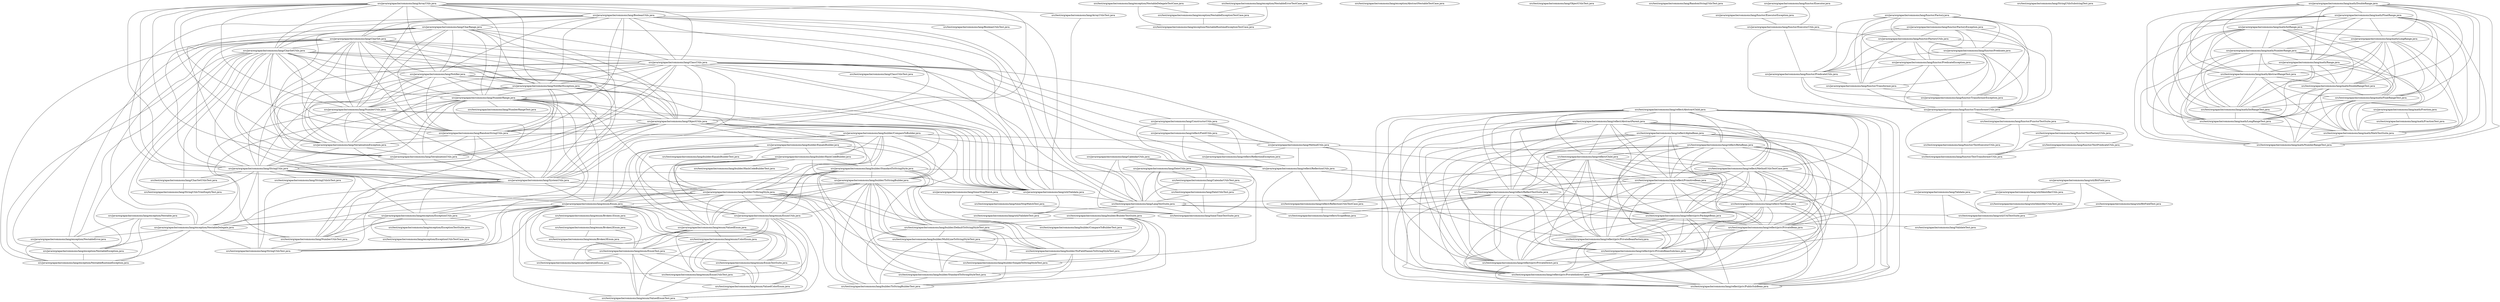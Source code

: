 strict graph G {
  1 [ label="src/java/org/apache/commons/lang/StringUtils.java" owner="6746cd78-8924-4f44-b1ee-df1c64d8b12a" dev3="84722aea-0809-428d-8a7e-480168e731bc;2" dev4="6746cd78-8924-4f44-b1ee-df1c64d8b12a;19" creator="6746cd78-8924-4f44-b1ee-df1c64d8b12a" dev1="faa74e28-dd02-4a14-b0ed-05178845ed77;9" package="org.apache.commons.lang" dev2="463043a5-8373-4578-9228-c02a79925328;1" ];
  2 [ label="src/test/org/apache/commons/lang/StringUtilsTrimEmptyTest.java" owner="6746cd78-8924-4f44-b1ee-df1c64d8b12a" creator="6746cd78-8924-4f44-b1ee-df1c64d8b12a" dev1="6746cd78-8924-4f44-b1ee-df1c64d8b12a;4" package="org.apache.commons.lang" ];
  3 [ label="src/java/org/apache/commons/lang/CharSetUtils.java" owner="faa74e28-dd02-4a14-b0ed-05178845ed77" creator="6746cd78-8924-4f44-b1ee-df1c64d8b12a" dev1="faa74e28-dd02-4a14-b0ed-05178845ed77;4" package="org.apache.commons.lang" dev2="6746cd78-8924-4f44-b1ee-df1c64d8b12a;3" ];
  4 [ label="src/test/org/apache/commons/lang/CharSetUtilsTest.java" owner="6746cd78-8924-4f44-b1ee-df1c64d8b12a" creator="6746cd78-8924-4f44-b1ee-df1c64d8b12a" dev1="6746cd78-8924-4f44-b1ee-df1c64d8b12a;3" package="org.apache.commons.lang" ];
  5 [ label="src/test/org/apache/commons/lang/StringUtilsTest.java" owner="6746cd78-8924-4f44-b1ee-df1c64d8b12a" dev3="6746cd78-8924-4f44-b1ee-df1c64d8b12a;10" creator="6746cd78-8924-4f44-b1ee-df1c64d8b12a" dev1="463043a5-8373-4578-9228-c02a79925328;1" package="org.apache.commons.lang" dev2="84722aea-0809-428d-8a7e-480168e731bc;1" ];
  6 [ label="src/java/org/apache/commons/lang/RandomStringUtils.java" owner="faa74e28-dd02-4a14-b0ed-05178845ed77" creator="6746cd78-8924-4f44-b1ee-df1c64d8b12a" dev1="faa74e28-dd02-4a14-b0ed-05178845ed77;3" package="org.apache.commons.lang" dev2="6746cd78-8924-4f44-b1ee-df1c64d8b12a;3" ];
  7 [ label="src/test/org/apache/commons/lang/exception/ExceptionTestSuite.java" owner="d2fc8e60-df2a-4daf-9d5b-99c1c48026c5" creator="d2fc8e60-df2a-4daf-9d5b-99c1c48026c5" dev1="d2fc8e60-df2a-4daf-9d5b-99c1c48026c5;2" package="org.apache.commons.lang.exception" dev2="84722aea-0809-428d-8a7e-480168e731bc;1" ];
  8 [ label="src/java/org/apache/commons/lang/exception/Nestable.java" owner="d2fc8e60-df2a-4daf-9d5b-99c1c48026c5" creator="d2fc8e60-df2a-4daf-9d5b-99c1c48026c5" dev1="faa74e28-dd02-4a14-b0ed-05178845ed77;1" package="org.apache.commons.lang.exception" dev2="d2fc8e60-df2a-4daf-9d5b-99c1c48026c5;3" ];
  9 [ label="src/java/org/apache/commons/lang/exception/NestableDelegate.java" owner="84722aea-0809-428d-8a7e-480168e731bc" dev3="463043a5-8373-4578-9228-c02a79925328;1" dev4="6bfdc06c-abe7-42ef-b28e-a476524a369d;1" creator="d2fc8e60-df2a-4daf-9d5b-99c1c48026c5" dev1="faa74e28-dd02-4a14-b0ed-05178845ed77;1" package="org.apache.commons.lang.exception" dev2="d2fc8e60-df2a-4daf-9d5b-99c1c48026c5;1" dev5="84722aea-0809-428d-8a7e-480168e731bc;6" dev6="6746cd78-8924-4f44-b1ee-df1c64d8b12a;2" ];
  10 [ label="src/java/org/apache/commons/lang/exception/NestableException.java" owner="d2fc8e60-df2a-4daf-9d5b-99c1c48026c5" dev3="84722aea-0809-428d-8a7e-480168e731bc;1" dev4="6746cd78-8924-4f44-b1ee-df1c64d8b12a;1" creator="d2fc8e60-df2a-4daf-9d5b-99c1c48026c5" dev1="faa74e28-dd02-4a14-b0ed-05178845ed77;1" package="org.apache.commons.lang.exception" dev2="d2fc8e60-df2a-4daf-9d5b-99c1c48026c5;2" ];
  11 [ label="src/java/org/apache/commons/lang/exception/NestableRuntimeException.java" owner="d2fc8e60-df2a-4daf-9d5b-99c1c48026c5" dev3="84722aea-0809-428d-8a7e-480168e731bc;1" dev4="6746cd78-8924-4f44-b1ee-df1c64d8b12a;1" creator="d2fc8e60-df2a-4daf-9d5b-99c1c48026c5" dev1="faa74e28-dd02-4a14-b0ed-05178845ed77;1" package="org.apache.commons.lang.exception" dev2="d2fc8e60-df2a-4daf-9d5b-99c1c48026c5;2" ];
  12 [ label="src/test/org/apache/commons/lang/exception/NestableDelegateTestCase.java" owner="d2fc8e60-df2a-4daf-9d5b-99c1c48026c5" creator="d2fc8e60-df2a-4daf-9d5b-99c1c48026c5" dev1="d2fc8e60-df2a-4daf-9d5b-99c1c48026c5;2" package="org.apache.commons.lang.exception" ];
  13 [ label="src/test/org/apache/commons/lang/exception/NestableExceptionTestCase.java" owner="d2fc8e60-df2a-4daf-9d5b-99c1c48026c5" creator="d2fc8e60-df2a-4daf-9d5b-99c1c48026c5" dev1="d2fc8e60-df2a-4daf-9d5b-99c1c48026c5;4" package="org.apache.commons.lang.exception" dev2="6bfdc06c-abe7-42ef-b28e-a476524a369d;2" ];
  14 [ label="src/test/org/apache/commons/lang/exception/NestableRuntimeExceptionTestCase.java" owner="d2fc8e60-df2a-4daf-9d5b-99c1c48026c5" creator="d2fc8e60-df2a-4daf-9d5b-99c1c48026c5" dev1="d2fc8e60-df2a-4daf-9d5b-99c1c48026c5;5" package="org.apache.commons.lang.exception" ];
  15 [ label="src/test/org/apache/commons/lang/LangTestSuite.java" owner="faa74e28-dd02-4a14-b0ed-05178845ed77" creator="faa74e28-dd02-4a14-b0ed-05178845ed77" dev1="faa74e28-dd02-4a14-b0ed-05178845ed77;9" package="org.apache.commons.lang" dev2="6746cd78-8924-4f44-b1ee-df1c64d8b12a;2" ];
  16 [ label="src/java/org/apache/commons/lang/enum/Enum.java" owner="faa74e28-dd02-4a14-b0ed-05178845ed77" dev3="6746cd78-8924-4f44-b1ee-df1c64d8b12a;1" creator="faa74e28-dd02-4a14-b0ed-05178845ed77" dev1="faa74e28-dd02-4a14-b0ed-05178845ed77;6" package="org.apache.commons.lang.<error>" dev2="463043a5-8373-4578-9228-c02a79925328;1" ];
  17 [ label="src/java/org/apache/commons/lang/enum/EnumUtils.java" owner="faa74e28-dd02-4a14-b0ed-05178845ed77" creator="faa74e28-dd02-4a14-b0ed-05178845ed77" dev1="faa74e28-dd02-4a14-b0ed-05178845ed77;3" package="org.apache.commons.lang.<error>" dev2="6746cd78-8924-4f44-b1ee-df1c64d8b12a;1" ];
  18 [ label="src/java/org/apache/commons/lang/enum/ValuedEnum.java" owner="faa74e28-dd02-4a14-b0ed-05178845ed77" creator="faa74e28-dd02-4a14-b0ed-05178845ed77" dev1="faa74e28-dd02-4a14-b0ed-05178845ed77;4" package="org.apache.commons.lang.<error>" ];
  19 [ label="src/test/org/apache/commons/lang/enum/ColorEnum.java" owner="faa74e28-dd02-4a14-b0ed-05178845ed77" creator="faa74e28-dd02-4a14-b0ed-05178845ed77" dev1="faa74e28-dd02-4a14-b0ed-05178845ed77;1" package="org.apache.commons.lang.<error>" ];
  20 [ label="src/test/org/apache/commons/lang/enum/EnumTest.java" owner="faa74e28-dd02-4a14-b0ed-05178845ed77" dev3="6746cd78-8924-4f44-b1ee-df1c64d8b12a;1" creator="faa74e28-dd02-4a14-b0ed-05178845ed77" dev1="faa74e28-dd02-4a14-b0ed-05178845ed77;3" package="org.apache.commons.lang.<error>" dev2="6bfdc06c-abe7-42ef-b28e-a476524a369d;1" ];
  21 [ label="src/test/org/apache/commons/lang/enum/EnumTestSuite.java" owner="faa74e28-dd02-4a14-b0ed-05178845ed77" creator="faa74e28-dd02-4a14-b0ed-05178845ed77" dev1="faa74e28-dd02-4a14-b0ed-05178845ed77;1" package="org.apache.commons.lang.<error>" ];
  22 [ label="src/test/org/apache/commons/lang/enum/EnumUtilsTest.java" owner="faa74e28-dd02-4a14-b0ed-05178845ed77" creator="faa74e28-dd02-4a14-b0ed-05178845ed77" dev1="faa74e28-dd02-4a14-b0ed-05178845ed77;1" package="org.apache.commons.lang.<error>" ];
  23 [ label="src/test/org/apache/commons/lang/enum/ValuedColorEnum.java" owner="faa74e28-dd02-4a14-b0ed-05178845ed77" creator="faa74e28-dd02-4a14-b0ed-05178845ed77" dev1="faa74e28-dd02-4a14-b0ed-05178845ed77;1" package="org.apache.commons.lang.<error>" ];
  24 [ label="src/test/org/apache/commons/lang/enum/ValuedEnumTest.java" owner="faa74e28-dd02-4a14-b0ed-05178845ed77" creator="faa74e28-dd02-4a14-b0ed-05178845ed77" dev1="faa74e28-dd02-4a14-b0ed-05178845ed77;1" package="org.apache.commons.lang.<error>" dev2="6bfdc06c-abe7-42ef-b28e-a476524a369d;1" ];
  25 [ label="src/java/org/apache/commons/lang/exception/ExceptionUtils.java" owner="84722aea-0809-428d-8a7e-480168e731bc" dev3="463043a5-8373-4578-9228-c02a79925328;1" dev4="6bfdc06c-abe7-42ef-b28e-a476524a369d;1" creator="84722aea-0809-428d-8a7e-480168e731bc" dev1="b2c6d3a1-18de-438a-80c5-2284cb7fa54d;1" package="org.apache.commons.lang.exception" dev2="faa74e28-dd02-4a14-b0ed-05178845ed77;1" dev5="84722aea-0809-428d-8a7e-480168e731bc;15" dev6="6746cd78-8924-4f44-b1ee-df1c64d8b12a;2" ];
  26 [ label="src/test/org/apache/commons/lang/exception/ExceptionUtilsTestCase.java" owner="84722aea-0809-428d-8a7e-480168e731bc" dev3="84722aea-0809-428d-8a7e-480168e731bc;3" creator="84722aea-0809-428d-8a7e-480168e731bc" dev1="b2c6d3a1-18de-438a-80c5-2284cb7fa54d;1" package="org.apache.commons.lang.exception" dev2="d2fc8e60-df2a-4daf-9d5b-99c1c48026c5;1" ];
  27 [ label="src/java/org/apache/commons/lang/SystemUtils.java" owner="faa74e28-dd02-4a14-b0ed-05178845ed77" dev3="6746cd78-8924-4f44-b1ee-df1c64d8b12a;3" creator="faa74e28-dd02-4a14-b0ed-05178845ed77" dev1="faa74e28-dd02-4a14-b0ed-05178845ed77;5" package="org.apache.commons.lang" dev2="463043a5-8373-4578-9228-c02a79925328;1" ];
  28 [ label="src/java/org/apache/commons/lang/exception/NestableError.java" owner="84722aea-0809-428d-8a7e-480168e731bc" dev3="6746cd78-8924-4f44-b1ee-df1c64d8b12a;1" creator="84722aea-0809-428d-8a7e-480168e731bc" dev1="faa74e28-dd02-4a14-b0ed-05178845ed77;1" package="org.apache.commons.lang.exception" dev2="84722aea-0809-428d-8a7e-480168e731bc;2" ];
  29 [ label="src/java/org/apache/commons/lang/SerializationException.java" owner="faa74e28-dd02-4a14-b0ed-05178845ed77" creator="faa74e28-dd02-4a14-b0ed-05178845ed77" dev1="faa74e28-dd02-4a14-b0ed-05178845ed77;3" package="org.apache.commons.lang" ];
  30 [ label="src/java/org/apache/commons/lang/SerializationUtils.java" owner="faa74e28-dd02-4a14-b0ed-05178845ed77" creator="faa74e28-dd02-4a14-b0ed-05178845ed77" dev1="faa74e28-dd02-4a14-b0ed-05178845ed77;3" package="org.apache.commons.lang" ];
  31 [ label="src/test/org/apache/commons/lang/exception/AbstractNestableTestCase.java" owner="d2fc8e60-df2a-4daf-9d5b-99c1c48026c5" creator="d2fc8e60-df2a-4daf-9d5b-99c1c48026c5" dev1="d2fc8e60-df2a-4daf-9d5b-99c1c48026c5;2" package="org.apache.commons.lang.exception" ];
  32 [ label="src/test/org/apache/commons/lang/exception/NestableErrorTestCase.java" owner="d2fc8e60-df2a-4daf-9d5b-99c1c48026c5" creator="d2fc8e60-df2a-4daf-9d5b-99c1c48026c5" dev1="d2fc8e60-df2a-4daf-9d5b-99c1c48026c5;3" package="org.apache.commons.lang.exception" ];
  33 [ label="src/java/org/apache/commons/lang/builder/HashCodeBuilder.java" owner="faa74e28-dd02-4a14-b0ed-05178845ed77" creator="faa74e28-dd02-4a14-b0ed-05178845ed77" dev1="faa74e28-dd02-4a14-b0ed-05178845ed77;6" package="org.apache.commons.lang.builder" dev2="d2fc8e60-df2a-4daf-9d5b-99c1c48026c5;1" ];
  34 [ label="src/java/org/apache/commons/lang/builder/EqualsBuilder.java" owner="faa74e28-dd02-4a14-b0ed-05178845ed77" dev3="6746cd78-8924-4f44-b1ee-df1c64d8b12a;1" creator="faa74e28-dd02-4a14-b0ed-05178845ed77" dev1="faa74e28-dd02-4a14-b0ed-05178845ed77;6" package="org.apache.commons.lang.builder" dev2="d2fc8e60-df2a-4daf-9d5b-99c1c48026c5;1" ];
  35 [ label="src/test/org/apache/commons/lang/builder/EqualsBuilderTest.java" owner="faa74e28-dd02-4a14-b0ed-05178845ed77" creator="faa74e28-dd02-4a14-b0ed-05178845ed77" dev1="faa74e28-dd02-4a14-b0ed-05178845ed77;2" package="org.apache.commons.lang.builder" ];
  36 [ label="src/test/org/apache/commons/lang/builder/HashCodeBuilderTest.java" owner="faa74e28-dd02-4a14-b0ed-05178845ed77" creator="faa74e28-dd02-4a14-b0ed-05178845ed77" dev1="faa74e28-dd02-4a14-b0ed-05178845ed77;2" package="org.apache.commons.lang.builder" ];
  37 [ label="src/test/org/apache/commons/lang/builder/BuilderTestSuite.java" owner="faa74e28-dd02-4a14-b0ed-05178845ed77" creator="faa74e28-dd02-4a14-b0ed-05178845ed77" dev1="faa74e28-dd02-4a14-b0ed-05178845ed77;3" package="org.apache.commons.lang.builder" ];
  38 [ label="src/java/org/apache/commons/lang/builder/CompareToBuilder.java" owner="faa74e28-dd02-4a14-b0ed-05178845ed77" creator="faa74e28-dd02-4a14-b0ed-05178845ed77" dev1="faa74e28-dd02-4a14-b0ed-05178845ed77;9" package="org.apache.commons.lang.builder" ];
  39 [ label="src/java/org/apache/commons/lang/NumberUtils.java" owner="faa74e28-dd02-4a14-b0ed-05178845ed77" creator="faa74e28-dd02-4a14-b0ed-05178845ed77" dev1="faa74e28-dd02-4a14-b0ed-05178845ed77;5" package="org.apache.commons.lang" ];
  40 [ label="src/test/org/apache/commons/lang/builder/CompareToBuilderTest.java" owner="faa74e28-dd02-4a14-b0ed-05178845ed77" creator="faa74e28-dd02-4a14-b0ed-05178845ed77" dev1="faa74e28-dd02-4a14-b0ed-05178845ed77;3" package="org.apache.commons.lang.builder" ];
  41 [ label="src/test/org/apache/commons/lang/NumberUtilsTest.java" owner="faa74e28-dd02-4a14-b0ed-05178845ed77" dev3="6746cd78-8924-4f44-b1ee-df1c64d8b12a;2" creator="faa74e28-dd02-4a14-b0ed-05178845ed77" dev1="faa74e28-dd02-4a14-b0ed-05178845ed77;2" package="org.apache.commons.lang" dev2="463043a5-8373-4578-9228-c02a79925328;1" ];
  42 [ label="src/java/org/apache/commons/lang/builder/StandardToStringStyle.java" owner="faa74e28-dd02-4a14-b0ed-05178845ed77" creator="faa74e28-dd02-4a14-b0ed-05178845ed77" dev1="faa74e28-dd02-4a14-b0ed-05178845ed77;7" package="org.apache.commons.lang.builder" ];
  43 [ label="src/java/org/apache/commons/lang/builder/ToStringBuilder.java" owner="faa74e28-dd02-4a14-b0ed-05178845ed77" dev3="6746cd78-8924-4f44-b1ee-df1c64d8b12a;1" creator="faa74e28-dd02-4a14-b0ed-05178845ed77" dev1="faa74e28-dd02-4a14-b0ed-05178845ed77;10" package="org.apache.commons.lang.builder" dev2="d2fc8e60-df2a-4daf-9d5b-99c1c48026c5;1" ];
  44 [ label="src/java/org/apache/commons/lang/builder/ToStringStyle.java" owner="faa74e28-dd02-4a14-b0ed-05178845ed77" dev3="6746cd78-8924-4f44-b1ee-df1c64d8b12a;2" creator="faa74e28-dd02-4a14-b0ed-05178845ed77" dev1="faa74e28-dd02-4a14-b0ed-05178845ed77;8" package="org.apache.commons.lang.builder" dev2="463043a5-8373-4578-9228-c02a79925328;1" ];
  45 [ label="src/test/org/apache/commons/lang/builder/DefaultToStringStyleTest.java" owner="faa74e28-dd02-4a14-b0ed-05178845ed77" creator="faa74e28-dd02-4a14-b0ed-05178845ed77" dev1="faa74e28-dd02-4a14-b0ed-05178845ed77;2" package="org.apache.commons.lang.builder" ];
  46 [ label="src/test/org/apache/commons/lang/builder/MultiLineToStringStyleTest.java" owner="faa74e28-dd02-4a14-b0ed-05178845ed77" creator="faa74e28-dd02-4a14-b0ed-05178845ed77" dev1="faa74e28-dd02-4a14-b0ed-05178845ed77;2" package="org.apache.commons.lang.builder" ];
  47 [ label="src/test/org/apache/commons/lang/builder/NoFieldNamesToStringStyleTest.java" owner="faa74e28-dd02-4a14-b0ed-05178845ed77" creator="faa74e28-dd02-4a14-b0ed-05178845ed77" dev1="faa74e28-dd02-4a14-b0ed-05178845ed77;2" package="org.apache.commons.lang.builder" ];
  48 [ label="src/test/org/apache/commons/lang/builder/SimpleToStringStyleTest.java" owner="faa74e28-dd02-4a14-b0ed-05178845ed77" creator="faa74e28-dd02-4a14-b0ed-05178845ed77" dev1="faa74e28-dd02-4a14-b0ed-05178845ed77;2" package="org.apache.commons.lang.builder" ];
  49 [ label="src/test/org/apache/commons/lang/builder/StandardToStringStyleTest.java" owner="faa74e28-dd02-4a14-b0ed-05178845ed77" creator="faa74e28-dd02-4a14-b0ed-05178845ed77" dev1="faa74e28-dd02-4a14-b0ed-05178845ed77;2" package="org.apache.commons.lang.builder" ];
  50 [ label="src/test/org/apache/commons/lang/builder/ToStringBuilderTest.java" owner="faa74e28-dd02-4a14-b0ed-05178845ed77" creator="faa74e28-dd02-4a14-b0ed-05178845ed77" dev1="faa74e28-dd02-4a14-b0ed-05178845ed77;3" package="org.apache.commons.lang.builder" ];
  51 [ label="src/java/org/apache/commons/lang/ObjectUtils.java" owner="faa74e28-dd02-4a14-b0ed-05178845ed77" creator="faa74e28-dd02-4a14-b0ed-05178845ed77" dev1="faa74e28-dd02-4a14-b0ed-05178845ed77;5" package="org.apache.commons.lang" ];
  52 [ label="src/test/org/apache/commons/lang/ObjectUtilsTest.java" owner="faa74e28-dd02-4a14-b0ed-05178845ed77" creator="faa74e28-dd02-4a14-b0ed-05178845ed77" dev1="faa74e28-dd02-4a14-b0ed-05178845ed77;2" package="org.apache.commons.lang" ];
  53 [ label="src/java/org/apache/commons/lang/CharSet.java" owner="faa74e28-dd02-4a14-b0ed-05178845ed77" dev3="6746cd78-8924-4f44-b1ee-df1c64d8b12a;2" creator="faa74e28-dd02-4a14-b0ed-05178845ed77" dev1="faa74e28-dd02-4a14-b0ed-05178845ed77;3" package="org.apache.commons.lang" dev2="6bfdc06c-abe7-42ef-b28e-a476524a369d;1" ];
  54 [ label="src/test/org/apache/commons/lang/RandomStringUtilsTest.java" owner="6bfdc06c-abe7-42ef-b28e-a476524a369d" creator="6bfdc06c-abe7-42ef-b28e-a476524a369d" dev1="6bfdc06c-abe7-42ef-b28e-a476524a369d;1" package="org.apache.commons.lang" ];
  55 [ label="src/test/org/apache/commons/lang/NumberRangeTest.java" owner="6bfdc06c-abe7-42ef-b28e-a476524a369d" creator="6bfdc06c-abe7-42ef-b28e-a476524a369d" dev1="6bfdc06c-abe7-42ef-b28e-a476524a369d;1" package="org.apache.commons.lang" dev2="6746cd78-8924-4f44-b1ee-df1c64d8b12a;1" ];
  56 [ label="src/java/org/apache/commons/lang/ArrayUtils.java" owner="faa74e28-dd02-4a14-b0ed-05178845ed77" creator="faa74e28-dd02-4a14-b0ed-05178845ed77" dev1="faa74e28-dd02-4a14-b0ed-05178845ed77;7" package="org.apache.commons.lang" ];
  57 [ label="src/test/org/apache/commons/lang/ArrayUtilsTest.java" owner="faa74e28-dd02-4a14-b0ed-05178845ed77" creator="faa74e28-dd02-4a14-b0ed-05178845ed77" dev1="faa74e28-dd02-4a14-b0ed-05178845ed77;4" package="org.apache.commons.lang" ];
  58 [ label="src/java/org/apache/commons/lang/ClassUtils.java" owner="faa74e28-dd02-4a14-b0ed-05178845ed77" creator="faa74e28-dd02-4a14-b0ed-05178845ed77" dev1="faa74e28-dd02-4a14-b0ed-05178845ed77;6" package="org.apache.commons.lang" ];
  59 [ label="src/java/org/apache/commons/lang/ConstructorUtils.java" owner="faa74e28-dd02-4a14-b0ed-05178845ed77" creator="faa74e28-dd02-4a14-b0ed-05178845ed77" dev1="faa74e28-dd02-4a14-b0ed-05178845ed77;1" package="org.apache.commons.lang" ];
  60 [ label="src/java/org/apache/commons/lang/reflect/FieldUtils.java" owner="faa74e28-dd02-4a14-b0ed-05178845ed77" creator="faa74e28-dd02-4a14-b0ed-05178845ed77" dev1="faa74e28-dd02-4a14-b0ed-05178845ed77;1" package="org.apache.commons.lang.reflect" ];
  61 [ label="src/java/org/apache/commons/lang/MethodUtils.java" owner="af95f135-1e55-441b-8e5f-840f427be402" creator="faa74e28-dd02-4a14-b0ed-05178845ed77" dev1="faa74e28-dd02-4a14-b0ed-05178845ed77;2" package="org.apache.commons.lang" dev2="af95f135-1e55-441b-8e5f-840f427be402;8" ];
  62 [ label="src/java/org/apache/commons/lang/reflect/ReflectionException.java" owner="faa74e28-dd02-4a14-b0ed-05178845ed77" creator="faa74e28-dd02-4a14-b0ed-05178845ed77" dev1="faa74e28-dd02-4a14-b0ed-05178845ed77;1" package="org.apache.commons.lang.reflect" ];
  63 [ label="src/java/org/apache/commons/lang/reflect/ReflectionUtils.java" owner="faa74e28-dd02-4a14-b0ed-05178845ed77" creator="faa74e28-dd02-4a14-b0ed-05178845ed77" dev1="faa74e28-dd02-4a14-b0ed-05178845ed77;3" package="org.apache.commons.lang.reflect" dev2="af95f135-1e55-441b-8e5f-840f427be402;3" ];
  64 [ label="src/test/org/apache/commons/lang/StringUtilsIsTest.java" owner="faa74e28-dd02-4a14-b0ed-05178845ed77" creator="6746cd78-8924-4f44-b1ee-df1c64d8b12a" dev1="faa74e28-dd02-4a14-b0ed-05178845ed77;2" package="org.apache.commons.lang" dev2="6746cd78-8924-4f44-b1ee-df1c64d8b12a;1" ];
  65 [ label="src/test/org/apache/commons/lang/enum/Broken1Enum.java" owner="faa74e28-dd02-4a14-b0ed-05178845ed77" creator="faa74e28-dd02-4a14-b0ed-05178845ed77" dev1="faa74e28-dd02-4a14-b0ed-05178845ed77;1" package="org.apache.commons.lang.<error>" ];
  66 [ label="src/test/org/apache/commons/lang/enum/Broken2Enum.java" owner="faa74e28-dd02-4a14-b0ed-05178845ed77" creator="faa74e28-dd02-4a14-b0ed-05178845ed77" dev1="faa74e28-dd02-4a14-b0ed-05178845ed77;1" package="org.apache.commons.lang.<error>" ];
  67 [ label="src/test/org/apache/commons/lang/enum/Broken3Enum.java" owner="faa74e28-dd02-4a14-b0ed-05178845ed77" creator="faa74e28-dd02-4a14-b0ed-05178845ed77" dev1="faa74e28-dd02-4a14-b0ed-05178845ed77;1" package="org.apache.commons.lang.<error>" ];
  68 [ label="src/java/org/apache/commons/lang/functor/Factory.java" owner="6746cd78-8924-4f44-b1ee-df1c64d8b12a" creator="6746cd78-8924-4f44-b1ee-df1c64d8b12a" dev1="6746cd78-8924-4f44-b1ee-df1c64d8b12a;1" package="org.apache.commons.lang.functor" ];
  69 [ label="src/java/org/apache/commons/lang/functor/FactoryException.java" owner="6746cd78-8924-4f44-b1ee-df1c64d8b12a" creator="6746cd78-8924-4f44-b1ee-df1c64d8b12a" dev1="6746cd78-8924-4f44-b1ee-df1c64d8b12a;1" package="org.apache.commons.lang.functor" ];
  70 [ label="src/java/org/apache/commons/lang/functor/FactoryUtils.java" owner="faa74e28-dd02-4a14-b0ed-05178845ed77" creator="6746cd78-8924-4f44-b1ee-df1c64d8b12a" dev1="faa74e28-dd02-4a14-b0ed-05178845ed77;1" package="org.apache.commons.lang.functor" dev2="6746cd78-8924-4f44-b1ee-df1c64d8b12a;1" ];
  71 [ label="src/java/org/apache/commons/lang/functor/Predicate.java" owner="6746cd78-8924-4f44-b1ee-df1c64d8b12a" creator="6746cd78-8924-4f44-b1ee-df1c64d8b12a" dev1="6746cd78-8924-4f44-b1ee-df1c64d8b12a;1" package="org.apache.commons.lang.functor" ];
  72 [ label="src/java/org/apache/commons/lang/functor/PredicateException.java" owner="6746cd78-8924-4f44-b1ee-df1c64d8b12a" creator="6746cd78-8924-4f44-b1ee-df1c64d8b12a" dev1="6746cd78-8924-4f44-b1ee-df1c64d8b12a;1" package="org.apache.commons.lang.functor" ];
  73 [ label="src/java/org/apache/commons/lang/functor/PredicateUtils.java" owner="faa74e28-dd02-4a14-b0ed-05178845ed77" creator="6746cd78-8924-4f44-b1ee-df1c64d8b12a" dev1="faa74e28-dd02-4a14-b0ed-05178845ed77;1" package="org.apache.commons.lang.functor" dev2="6746cd78-8924-4f44-b1ee-df1c64d8b12a;1" ];
  74 [ label="src/java/org/apache/commons/lang/functor/Transformer.java" owner="6746cd78-8924-4f44-b1ee-df1c64d8b12a" creator="6746cd78-8924-4f44-b1ee-df1c64d8b12a" dev1="6746cd78-8924-4f44-b1ee-df1c64d8b12a;1" package="org.apache.commons.lang.functor" ];
  75 [ label="src/java/org/apache/commons/lang/functor/TransformerException.java" owner="6746cd78-8924-4f44-b1ee-df1c64d8b12a" creator="6746cd78-8924-4f44-b1ee-df1c64d8b12a" dev1="6746cd78-8924-4f44-b1ee-df1c64d8b12a;1" package="org.apache.commons.lang.functor" ];
  76 [ label="src/java/org/apache/commons/lang/functor/TransformerUtils.java" owner="6746cd78-8924-4f44-b1ee-df1c64d8b12a" creator="6746cd78-8924-4f44-b1ee-df1c64d8b12a" dev1="faa74e28-dd02-4a14-b0ed-05178845ed77;1" package="org.apache.commons.lang.functor" dev2="6746cd78-8924-4f44-b1ee-df1c64d8b12a;2" ];
  77 [ label="src/test/org/apache/commons/lang/functor/FunctorTestSuite.java" owner="6746cd78-8924-4f44-b1ee-df1c64d8b12a" creator="6746cd78-8924-4f44-b1ee-df1c64d8b12a" dev1="6746cd78-8924-4f44-b1ee-df1c64d8b12a;2" package="org.apache.commons.lang.functor" ];
  78 [ label="src/test/org/apache/commons/lang/functor/TestFactoryUtils.java" owner="faa74e28-dd02-4a14-b0ed-05178845ed77" creator="6746cd78-8924-4f44-b1ee-df1c64d8b12a" dev1="faa74e28-dd02-4a14-b0ed-05178845ed77;1" package="org.apache.commons.lang.functor" dev2="6746cd78-8924-4f44-b1ee-df1c64d8b12a;1" ];
  79 [ label="src/test/org/apache/commons/lang/functor/TestPredicateUtils.java" owner="6746cd78-8924-4f44-b1ee-df1c64d8b12a" creator="6746cd78-8924-4f44-b1ee-df1c64d8b12a" dev1="6746cd78-8924-4f44-b1ee-df1c64d8b12a;1" package="org.apache.commons.lang.functor" ];
  80 [ label="src/test/org/apache/commons/lang/functor/TestTransformerUtils.java" owner="6746cd78-8924-4f44-b1ee-df1c64d8b12a" creator="6746cd78-8924-4f44-b1ee-df1c64d8b12a" dev1="faa74e28-dd02-4a14-b0ed-05178845ed77;1" package="org.apache.commons.lang.functor" dev2="6746cd78-8924-4f44-b1ee-df1c64d8b12a;4" ];
  81 [ label="src/java/org/apache/commons/lang/functor/Executor.java" owner="6746cd78-8924-4f44-b1ee-df1c64d8b12a" creator="6746cd78-8924-4f44-b1ee-df1c64d8b12a" dev1="6746cd78-8924-4f44-b1ee-df1c64d8b12a;1" package="org.apache.commons.lang.functor" ];
  82 [ label="src/java/org/apache/commons/lang/functor/ExecutorException.java" owner="6746cd78-8924-4f44-b1ee-df1c64d8b12a" creator="6746cd78-8924-4f44-b1ee-df1c64d8b12a" dev1="6746cd78-8924-4f44-b1ee-df1c64d8b12a;1" package="org.apache.commons.lang.functor" ];
  83 [ label="src/java/org/apache/commons/lang/functor/ExecutorUtils.java" owner="faa74e28-dd02-4a14-b0ed-05178845ed77" creator="6746cd78-8924-4f44-b1ee-df1c64d8b12a" dev1="faa74e28-dd02-4a14-b0ed-05178845ed77;1" package="org.apache.commons.lang.functor" dev2="6746cd78-8924-4f44-b1ee-df1c64d8b12a;1" ];
  84 [ label="src/test/org/apache/commons/lang/functor/TestExecutorUtils.java" owner="6746cd78-8924-4f44-b1ee-df1c64d8b12a" creator="6746cd78-8924-4f44-b1ee-df1c64d8b12a" dev1="faa74e28-dd02-4a14-b0ed-05178845ed77;1" package="org.apache.commons.lang.functor" dev2="6746cd78-8924-4f44-b1ee-df1c64d8b12a;3" ];
  85 [ label="src/java/org/apache/commons/lang/NumberRange.java" owner="faa74e28-dd02-4a14-b0ed-05178845ed77" dev3="6746cd78-8924-4f44-b1ee-df1c64d8b12a;2" creator="6746cd78-8924-4f44-b1ee-df1c64d8b12a" dev1="faa74e28-dd02-4a14-b0ed-05178845ed77;3" package="org.apache.commons.lang" dev2="463043a5-8373-4578-9228-c02a79925328;1" ];
  86 [ label="src/java/org/apache/commons/lang/Notifier.java" owner="6746cd78-8924-4f44-b1ee-df1c64d8b12a" creator="6746cd78-8924-4f44-b1ee-df1c64d8b12a" dev1="faa74e28-dd02-4a14-b0ed-05178845ed77;2" package="org.apache.commons.lang" dev2="6746cd78-8924-4f44-b1ee-df1c64d8b12a;3" ];
  87 [ label="src/java/org/apache/commons/lang/NotifierException.java" owner="faa74e28-dd02-4a14-b0ed-05178845ed77" creator="6746cd78-8924-4f44-b1ee-df1c64d8b12a" dev1="faa74e28-dd02-4a14-b0ed-05178845ed77;2" package="org.apache.commons.lang" dev2="6746cd78-8924-4f44-b1ee-df1c64d8b12a;1" ];
  88 [ label="src/test/org/apache/commons/lang/reflect/AbstractChild.java" owner="af95f135-1e55-441b-8e5f-840f427be402" creator="af95f135-1e55-441b-8e5f-840f427be402" dev1="af95f135-1e55-441b-8e5f-840f427be402;1" package="org.apache.commons.lang.reflect" ];
  89 [ label="src/test/org/apache/commons/lang/reflect/AbstractParent.java" owner="af95f135-1e55-441b-8e5f-840f427be402" creator="af95f135-1e55-441b-8e5f-840f427be402" dev1="af95f135-1e55-441b-8e5f-840f427be402;1" package="org.apache.commons.lang.reflect" ];
  90 [ label="src/test/org/apache/commons/lang/reflect/AlphaBean.java" owner="af95f135-1e55-441b-8e5f-840f427be402" creator="af95f135-1e55-441b-8e5f-840f427be402" dev1="af95f135-1e55-441b-8e5f-840f427be402;1" package="org.apache.commons.lang.reflect" ];
  91 [ label="src/test/org/apache/commons/lang/reflect/BetaBean.java" owner="af95f135-1e55-441b-8e5f-840f427be402" creator="af95f135-1e55-441b-8e5f-840f427be402" dev1="af95f135-1e55-441b-8e5f-840f427be402;1" package="org.apache.commons.lang.reflect" ];
  92 [ label="src/test/org/apache/commons/lang/reflect/Child.java" owner="af95f135-1e55-441b-8e5f-840f427be402" creator="af95f135-1e55-441b-8e5f-840f427be402" dev1="af95f135-1e55-441b-8e5f-840f427be402;1" package="org.apache.commons.lang.reflect" ];
  93 [ label="src/test/org/apache/commons/lang/reflect/MethodUtilsTestCase.java" owner="af95f135-1e55-441b-8e5f-840f427be402" creator="af95f135-1e55-441b-8e5f-840f427be402" dev1="af95f135-1e55-441b-8e5f-840f427be402;4" package="org.apache.commons.lang.reflect" ];
  94 [ label="src/test/org/apache/commons/lang/reflect/PrimitiveBean.java" owner="af95f135-1e55-441b-8e5f-840f427be402" creator="af95f135-1e55-441b-8e5f-840f427be402" dev1="af95f135-1e55-441b-8e5f-840f427be402;2" package="org.apache.commons.lang.reflect" ];
  95 [ label="src/test/org/apache/commons/lang/reflect/ReflectTestSuite.java" owner="af95f135-1e55-441b-8e5f-840f427be402" creator="af95f135-1e55-441b-8e5f-840f427be402" dev1="af95f135-1e55-441b-8e5f-840f427be402;2" package="org.apache.commons.lang.reflect" ];
  96 [ label="src/test/org/apache/commons/lang/reflect/TestBean.java" owner="af95f135-1e55-441b-8e5f-840f427be402" creator="af95f135-1e55-441b-8e5f-840f427be402" dev1="af95f135-1e55-441b-8e5f-840f427be402;1" package="org.apache.commons.lang.reflect" ];
  97 [ label="src/test/org/apache/commons/lang/reflect/priv/PackageBean.java" owner="af95f135-1e55-441b-8e5f-840f427be402" creator="af95f135-1e55-441b-8e5f-840f427be402" dev1="af95f135-1e55-441b-8e5f-840f427be402;1" package="org.apache.commons.lang.reflect" ];
  98 [ label="src/test/org/apache/commons/lang/reflect/priv/PrivateBean.java" owner="af95f135-1e55-441b-8e5f-840f427be402" creator="af95f135-1e55-441b-8e5f-840f427be402" dev1="af95f135-1e55-441b-8e5f-840f427be402;1" package="org.apache.commons.lang.reflect" ];
  99 [ label="src/test/org/apache/commons/lang/reflect/priv/PrivateBeanFactory.java" owner="af95f135-1e55-441b-8e5f-840f427be402" creator="af95f135-1e55-441b-8e5f-840f427be402" dev1="af95f135-1e55-441b-8e5f-840f427be402;1" package="org.apache.commons.lang.reflect" ];
  100 [ label="src/test/org/apache/commons/lang/reflect/priv/PrivateBeanSubclass.java" owner="af95f135-1e55-441b-8e5f-840f427be402" creator="af95f135-1e55-441b-8e5f-840f427be402" dev1="af95f135-1e55-441b-8e5f-840f427be402;1" package="org.apache.commons.lang.reflect" ];
  101 [ label="src/test/org/apache/commons/lang/reflect/priv/PrivateDirect.java" owner="af95f135-1e55-441b-8e5f-840f427be402" creator="af95f135-1e55-441b-8e5f-840f427be402" dev1="af95f135-1e55-441b-8e5f-840f427be402;1" package="org.apache.commons.lang.reflect" ];
  102 [ label="src/test/org/apache/commons/lang/reflect/priv/PrivateIndirect.java" owner="af95f135-1e55-441b-8e5f-840f427be402" creator="af95f135-1e55-441b-8e5f-840f427be402" dev1="af95f135-1e55-441b-8e5f-840f427be402;1" package="org.apache.commons.lang.reflect" ];
  103 [ label="src/test/org/apache/commons/lang/reflect/priv/PublicSubBean.java" owner="af95f135-1e55-441b-8e5f-840f427be402" creator="af95f135-1e55-441b-8e5f-840f427be402" dev1="af95f135-1e55-441b-8e5f-840f427be402;1" package="org.apache.commons.lang.reflect" ];
  104 [ label="src/java/org/apache/commons/lang/CharRange.java" owner="faa74e28-dd02-4a14-b0ed-05178845ed77" creator="faa74e28-dd02-4a14-b0ed-05178845ed77" dev1="faa74e28-dd02-4a14-b0ed-05178845ed77;2" package="org.apache.commons.lang" ];
  105 [ label="src/test/org/apache/commons/lang/reflect/ReflectionUtilsTestCase.java" owner="af95f135-1e55-441b-8e5f-840f427be402" creator="af95f135-1e55-441b-8e5f-840f427be402" dev1="af95f135-1e55-441b-8e5f-840f427be402;3" package="org.apache.commons.lang.reflect" ];
  106 [ label="src/test/org/apache/commons/lang/reflect/ScopeBean.java" owner="af95f135-1e55-441b-8e5f-840f427be402" creator="af95f135-1e55-441b-8e5f-840f427be402" dev1="af95f135-1e55-441b-8e5f-840f427be402;1" package="org.apache.commons.lang.reflect" ];
  107 [ label="src/test/org/apache/commons/lang/StringUtilsSubstringTest.java" owner="6746cd78-8924-4f44-b1ee-df1c64d8b12a" creator="6746cd78-8924-4f44-b1ee-df1c64d8b12a" dev1="6746cd78-8924-4f44-b1ee-df1c64d8b12a;1" package="org.apache.commons.lang" ];
  108 [ label="src/java/org/apache/commons/lang/util/Validate.java" owner="faa74e28-dd02-4a14-b0ed-05178845ed77" creator="faa74e28-dd02-4a14-b0ed-05178845ed77" dev1="faa74e28-dd02-4a14-b0ed-05178845ed77;2" package="org.apache.commons.lang.util" ];
  109 [ label="src/test/org/apache/commons/lang/util/ValidateTest.java" owner="faa74e28-dd02-4a14-b0ed-05178845ed77" creator="faa74e28-dd02-4a14-b0ed-05178845ed77" dev1="faa74e28-dd02-4a14-b0ed-05178845ed77;1" package="org.apache.commons.lang.util" ];
  110 [ label="src/java/org/apache/commons/lang/BooleanUtils.java" owner="faa74e28-dd02-4a14-b0ed-05178845ed77" creator="faa74e28-dd02-4a14-b0ed-05178845ed77" dev1="faa74e28-dd02-4a14-b0ed-05178845ed77;3" package="org.apache.commons.lang" ];
  111 [ label="src/test/org/apache/commons/lang/BooleanUtilsTest.java" owner="faa74e28-dd02-4a14-b0ed-05178845ed77" creator="faa74e28-dd02-4a14-b0ed-05178845ed77" dev1="faa74e28-dd02-4a14-b0ed-05178845ed77;2" package="org.apache.commons.lang" ];
  112 [ label="src/test/org/apache/commons/lang/ClassUtilsTest.java" owner="faa74e28-dd02-4a14-b0ed-05178845ed77" creator="faa74e28-dd02-4a14-b0ed-05178845ed77" dev1="faa74e28-dd02-4a14-b0ed-05178845ed77;2" package="org.apache.commons.lang" ];
  113 [ label="src/java/org/apache/commons/lang/DateUtils.java" owner="faa74e28-dd02-4a14-b0ed-05178845ed77" creator="6746cd78-8924-4f44-b1ee-df1c64d8b12a" dev1="faa74e28-dd02-4a14-b0ed-05178845ed77;1" package="UNKNOWN" dev2="6746cd78-8924-4f44-b1ee-df1c64d8b12a;1" ];
  114 [ label="src/test/org/apache/commons/lang/DateUtilsTest.java" owner="faa74e28-dd02-4a14-b0ed-05178845ed77" creator="6746cd78-8924-4f44-b1ee-df1c64d8b12a" dev1="faa74e28-dd02-4a14-b0ed-05178845ed77;1" package="UNKNOWN" dev2="6746cd78-8924-4f44-b1ee-df1c64d8b12a;1" ];
  115 [ label="src/java/org/apache/commons/lang/CalendarUtils.java" owner="faa74e28-dd02-4a14-b0ed-05178845ed77" creator="6746cd78-8924-4f44-b1ee-df1c64d8b12a" dev1="faa74e28-dd02-4a14-b0ed-05178845ed77;1" package="org.apache.commons.lang" dev2="6746cd78-8924-4f44-b1ee-df1c64d8b12a;1" ];
  116 [ label="src/test/org/apache/commons/lang/CalendarUtilsTest.java" owner="faa74e28-dd02-4a14-b0ed-05178845ed77" creator="6746cd78-8924-4f44-b1ee-df1c64d8b12a" dev1="faa74e28-dd02-4a14-b0ed-05178845ed77;1" package="UNKNOWN" dev2="6746cd78-8924-4f44-b1ee-df1c64d8b12a;1" ];
  117 [ label="src/java/org/apache/commons/lang/util/BitField.java" owner="faa74e28-dd02-4a14-b0ed-05178845ed77" creator="6746cd78-8924-4f44-b1ee-df1c64d8b12a" dev1="faa74e28-dd02-4a14-b0ed-05178845ed77;2" package="org.apache.commons.lang.util" dev2="6746cd78-8924-4f44-b1ee-df1c64d8b12a;1" ];
  118 [ label="src/test/org/apache/commons/lang/util/BitFieldTest.java" owner="6746cd78-8924-4f44-b1ee-df1c64d8b12a" creator="6746cd78-8924-4f44-b1ee-df1c64d8b12a" dev1="6746cd78-8924-4f44-b1ee-df1c64d8b12a;1" package="org.apache.commons.lang.util" ];
  119 [ label="src/test/org/apache/commons/lang/util/UtilTestSuite.java" owner="faa74e28-dd02-4a14-b0ed-05178845ed77" creator="6746cd78-8924-4f44-b1ee-df1c64d8b12a" dev1="faa74e28-dd02-4a14-b0ed-05178845ed77;2" package="org.apache.commons.lang.util" dev2="6746cd78-8924-4f44-b1ee-df1c64d8b12a;1" ];
  120 [ label="src/test/org/apache/commons/lang/time/TimeTestSuite.java" owner="faa74e28-dd02-4a14-b0ed-05178845ed77" creator="faa74e28-dd02-4a14-b0ed-05178845ed77" dev1="faa74e28-dd02-4a14-b0ed-05178845ed77;2" package="org.apache.commons.lang.time" ];
  121 [ label="src/java/org/apache/commons/lang/math/DoubleRange.java" owner="faa74e28-dd02-4a14-b0ed-05178845ed77" creator="faa74e28-dd02-4a14-b0ed-05178845ed77" dev1="faa74e28-dd02-4a14-b0ed-05178845ed77;1" package="org.apache.commons.lang.math" ];
  122 [ label="src/java/org/apache/commons/lang/math/FloatRange.java" owner="faa74e28-dd02-4a14-b0ed-05178845ed77" creator="faa74e28-dd02-4a14-b0ed-05178845ed77" dev1="faa74e28-dd02-4a14-b0ed-05178845ed77;1" package="org.apache.commons.lang.math" ];
  123 [ label="src/java/org/apache/commons/lang/math/IntRange.java" owner="faa74e28-dd02-4a14-b0ed-05178845ed77" creator="faa74e28-dd02-4a14-b0ed-05178845ed77" dev1="faa74e28-dd02-4a14-b0ed-05178845ed77;1" package="org.apache.commons.lang.math" ];
  124 [ label="src/java/org/apache/commons/lang/math/LongRange.java" owner="faa74e28-dd02-4a14-b0ed-05178845ed77" creator="faa74e28-dd02-4a14-b0ed-05178845ed77" dev1="faa74e28-dd02-4a14-b0ed-05178845ed77;1" package="org.apache.commons.lang.math" ];
  125 [ label="src/java/org/apache/commons/lang/math/NumberRange.java" owner="faa74e28-dd02-4a14-b0ed-05178845ed77" creator="faa74e28-dd02-4a14-b0ed-05178845ed77" dev1="faa74e28-dd02-4a14-b0ed-05178845ed77;1" package="org.apache.commons.lang.math" ];
  126 [ label="src/java/org/apache/commons/lang/math/Range.java" owner="faa74e28-dd02-4a14-b0ed-05178845ed77" creator="faa74e28-dd02-4a14-b0ed-05178845ed77" dev1="faa74e28-dd02-4a14-b0ed-05178845ed77;1" package="org.apache.commons.lang.math" ];
  127 [ label="src/test/org/apache/commons/lang/math/AbstractRangeTest.java" owner="faa74e28-dd02-4a14-b0ed-05178845ed77" creator="faa74e28-dd02-4a14-b0ed-05178845ed77" dev1="faa74e28-dd02-4a14-b0ed-05178845ed77;1" package="org.apache.commons.lang.math" ];
  128 [ label="src/test/org/apache/commons/lang/math/DoubleRangeTest.java" owner="faa74e28-dd02-4a14-b0ed-05178845ed77" creator="faa74e28-dd02-4a14-b0ed-05178845ed77" dev1="faa74e28-dd02-4a14-b0ed-05178845ed77;1" package="org.apache.commons.lang.math" ];
  129 [ label="src/test/org/apache/commons/lang/math/FloatRangeTest.java" owner="faa74e28-dd02-4a14-b0ed-05178845ed77" creator="faa74e28-dd02-4a14-b0ed-05178845ed77" dev1="faa74e28-dd02-4a14-b0ed-05178845ed77;1" package="org.apache.commons.lang.math" ];
  130 [ label="src/test/org/apache/commons/lang/math/IntRangeTest.java" owner="faa74e28-dd02-4a14-b0ed-05178845ed77" creator="faa74e28-dd02-4a14-b0ed-05178845ed77" dev1="faa74e28-dd02-4a14-b0ed-05178845ed77;1" package="org.apache.commons.lang.math" ];
  131 [ label="src/test/org/apache/commons/lang/math/LongRangeTest.java" owner="faa74e28-dd02-4a14-b0ed-05178845ed77" creator="faa74e28-dd02-4a14-b0ed-05178845ed77" dev1="faa74e28-dd02-4a14-b0ed-05178845ed77;1" package="org.apache.commons.lang.math" ];
  132 [ label="src/test/org/apache/commons/lang/math/MathTestSuite.java" owner="faa74e28-dd02-4a14-b0ed-05178845ed77" creator="faa74e28-dd02-4a14-b0ed-05178845ed77" dev1="faa74e28-dd02-4a14-b0ed-05178845ed77;2" package="org.apache.commons.lang.math" ];
  133 [ label="src/test/org/apache/commons/lang/math/NumberRangeTest.java" owner="faa74e28-dd02-4a14-b0ed-05178845ed77" creator="faa74e28-dd02-4a14-b0ed-05178845ed77" dev1="faa74e28-dd02-4a14-b0ed-05178845ed77;1" package="org.apache.commons.lang.math" ];
  134 [ label="src/java/org/apache/commons/lang/math/Fraction.java" owner="faa74e28-dd02-4a14-b0ed-05178845ed77" creator="faa74e28-dd02-4a14-b0ed-05178845ed77" dev1="faa74e28-dd02-4a14-b0ed-05178845ed77;1" package="org.apache.commons.lang.math" ];
  135 [ label="src/test/org/apache/commons/lang/math/FractionTest.java" owner="faa74e28-dd02-4a14-b0ed-05178845ed77" creator="faa74e28-dd02-4a14-b0ed-05178845ed77" dev1="faa74e28-dd02-4a14-b0ed-05178845ed77;2" package="org.apache.commons.lang.math" ];
  136 [ label="src/java/org/apache/commons/lang/time/StopWatch.java" owner="faa74e28-dd02-4a14-b0ed-05178845ed77" creator="faa74e28-dd02-4a14-b0ed-05178845ed77" dev1="faa74e28-dd02-4a14-b0ed-05178845ed77;1" package="org.apache.commons.lang.time" ];
  137 [ label="src/test/org/apache/commons/lang/time/StopWatchTest.java" owner="faa74e28-dd02-4a14-b0ed-05178845ed77" creator="faa74e28-dd02-4a14-b0ed-05178845ed77" dev1="faa74e28-dd02-4a14-b0ed-05178845ed77;1" package="org.apache.commons.lang.time" ];
  138 [ label="src/java/org/apache/commons/lang/util/IdentifierUtils.java" owner="faa74e28-dd02-4a14-b0ed-05178845ed77" creator="faa74e28-dd02-4a14-b0ed-05178845ed77" dev1="faa74e28-dd02-4a14-b0ed-05178845ed77;2" package="org.apache.commons.lang.util" ];
  139 [ label="src/test/org/apache/commons/lang/util/IdentifierUtilsTest.java" owner="faa74e28-dd02-4a14-b0ed-05178845ed77" creator="faa74e28-dd02-4a14-b0ed-05178845ed77" dev1="faa74e28-dd02-4a14-b0ed-05178845ed77;1" package="org.apache.commons.lang.util" ];
  140 [ label="src/java/org/apache/commons/lang/Validate.java" owner="faa74e28-dd02-4a14-b0ed-05178845ed77" creator="faa74e28-dd02-4a14-b0ed-05178845ed77" dev1="faa74e28-dd02-4a14-b0ed-05178845ed77;1" package="org.apache.commons.lang" ];
  141 [ label="src/test/org/apache/commons/lang/ValidateTest.java" owner="faa74e28-dd02-4a14-b0ed-05178845ed77" creator="faa74e28-dd02-4a14-b0ed-05178845ed77" dev1="faa74e28-dd02-4a14-b0ed-05178845ed77;1" package="org.apache.commons.lang" ];
  142 [ label="src/test/org/apache/commons/lang/enum/OperationEnum.java" owner="faa74e28-dd02-4a14-b0ed-05178845ed77" creator="faa74e28-dd02-4a14-b0ed-05178845ed77" dev1="faa74e28-dd02-4a14-b0ed-05178845ed77;1" package="org.apache.commons.lang.<error>" ];
  1 -- 2 [ weight="3.0" ];
  3 -- 4 [ weight="2.0" ];
  3 -- 1 [ weight="4.0" ];
  3 -- 2 [ weight="1.0" ];
  1 -- 4 [ weight="1.0" ];
  4 -- 2 [ weight="1.0" ];
  1 -- 5 [ weight="7.0" ];
  8 -- 9 [ weight="2.0" ];
  8 -- 10 [ weight="3.0" ];
  8 -- 11 [ weight="3.0" ];
  9 -- 10 [ weight="3.0" ];
  9 -- 11 [ weight="3.0" ];
  10 -- 11 [ weight="5.0" ];
  12 -- 13 [ weight="1.0" ];
  12 -- 14 [ weight="1.0" ];
  13 -- 14 [ weight="4.0" ];
  16 -- 17 [ weight="2.0" ];
  16 -- 18 [ weight="3.0" ];
  16 -- 19 [ weight="1.0" ];
  16 -- 20 [ weight="2.0" ];
  16 -- 21 [ weight="1.0" ];
  16 -- 22 [ weight="1.0" ];
  16 -- 23 [ weight="1.0" ];
  16 -- 24 [ weight="1.0" ];
  17 -- 18 [ weight="2.0" ];
  17 -- 19 [ weight="1.0" ];
  17 -- 20 [ weight="1.0" ];
  17 -- 21 [ weight="1.0" ];
  17 -- 22 [ weight="1.0" ];
  17 -- 23 [ weight="1.0" ];
  17 -- 24 [ weight="1.0" ];
  18 -- 19 [ weight="1.0" ];
  18 -- 20 [ weight="2.0" ];
  18 -- 21 [ weight="1.0" ];
  18 -- 22 [ weight="1.0" ];
  18 -- 23 [ weight="1.0" ];
  18 -- 24 [ weight="1.0" ];
  19 -- 20 [ weight="1.0" ];
  19 -- 21 [ weight="1.0" ];
  19 -- 22 [ weight="1.0" ];
  19 -- 23 [ weight="1.0" ];
  19 -- 24 [ weight="1.0" ];
  20 -- 21 [ weight="1.0" ];
  20 -- 22 [ weight="1.0" ];
  20 -- 23 [ weight="1.0" ];
  20 -- 24 [ weight="2.0" ];
  21 -- 22 [ weight="1.0" ];
  21 -- 23 [ weight="1.0" ];
  21 -- 24 [ weight="1.0" ];
  22 -- 23 [ weight="1.0" ];
  22 -- 24 [ weight="1.0" ];
  23 -- 24 [ weight="1.0" ];
  25 -- 7 [ weight="1.0" ];
  25 -- 26 [ weight="2.0" ];
  7 -- 26 [ weight="1.0" ];
  25 -- 9 [ weight="2.0" ];
  29 -- 30 [ weight="2.0" ];
  29 -- 1 [ weight="2.0" ];
  30 -- 1 [ weight="2.0" ];
  32 -- 13 [ weight="1.0" ];
  32 -- 14 [ weight="1.0" ];
  15 -- 37 [ weight="1.0" ];
  37 -- 40 [ weight="1.0" ];
  38 -- 34 [ weight="4.0" ];
  38 -- 33 [ weight="4.0" ];
  34 -- 33 [ weight="4.0" ];
  42 -- 43 [ weight="5.0" ];
  42 -- 44 [ weight="6.0" ];
  43 -- 44 [ weight="5.0" ];
  37 -- 45 [ weight="1.0" ];
  37 -- 46 [ weight="1.0" ];
  37 -- 47 [ weight="1.0" ];
  37 -- 48 [ weight="1.0" ];
  37 -- 49 [ weight="1.0" ];
  37 -- 50 [ weight="1.0" ];
  45 -- 46 [ weight="2.0" ];
  45 -- 47 [ weight="2.0" ];
  45 -- 48 [ weight="2.0" ];
  45 -- 49 [ weight="2.0" ];
  45 -- 50 [ weight="2.0" ];
  46 -- 47 [ weight="2.0" ];
  46 -- 48 [ weight="2.0" ];
  46 -- 49 [ weight="2.0" ];
  46 -- 50 [ weight="2.0" ];
  47 -- 48 [ weight="2.0" ];
  47 -- 49 [ weight="2.0" ];
  47 -- 50 [ weight="2.0" ];
  48 -- 49 [ weight="2.0" ];
  48 -- 50 [ weight="2.0" ];
  49 -- 50 [ weight="2.0" ];
  51 -- 38 [ weight="1.0" ];
  51 -- 34 [ weight="1.0" ];
  51 -- 33 [ weight="1.0" ];
  51 -- 42 [ weight="1.0" ];
  51 -- 43 [ weight="1.0" ];
  51 -- 44 [ weight="1.0" ];
  38 -- 42 [ weight="3.0" ];
  38 -- 43 [ weight="4.0" ];
  38 -- 44 [ weight="3.0" ];
  34 -- 42 [ weight="3.0" ];
  34 -- 43 [ weight="3.0" ];
  34 -- 44 [ weight="3.0" ];
  33 -- 42 [ weight="3.0" ];
  33 -- 43 [ weight="3.0" ];
  33 -- 44 [ weight="3.0" ];
  53 -- 3 [ weight="4.0" ];
  53 -- 39 [ weight="3.0" ];
  53 -- 6 [ weight="3.0" ];
  53 -- 1 [ weight="3.0" ];
  3 -- 39 [ weight="3.0" ];
  3 -- 6 [ weight="3.0" ];
  39 -- 6 [ weight="3.0" ];
  39 -- 1 [ weight="3.0" ];
  6 -- 1 [ weight="3.0" ];
  53 -- 9 [ weight="1.0" ];
  53 -- 28 [ weight="1.0" ];
  53 -- 10 [ weight="1.0" ];
  53 -- 11 [ weight="1.0" ];
  3 -- 9 [ weight="1.0" ];
  3 -- 28 [ weight="1.0" ];
  3 -- 10 [ weight="1.0" ];
  3 -- 11 [ weight="1.0" ];
  9 -- 28 [ weight="2.0" ];
  28 -- 10 [ weight="2.0" ];
  28 -- 11 [ weight="2.0" ];
  57 -- 15 [ weight="1.0" ];
  58 -- 59 [ weight="1.0" ];
  58 -- 60 [ weight="1.0" ];
  58 -- 61 [ weight="1.0" ];
  58 -- 62 [ weight="1.0" ];
  58 -- 63 [ weight="1.0" ];
  59 -- 60 [ weight="1.0" ];
  59 -- 61 [ weight="1.0" ];
  59 -- 62 [ weight="1.0" ];
  59 -- 63 [ weight="1.0" ];
  60 -- 61 [ weight="1.0" ];
  60 -- 62 [ weight="1.0" ];
  60 -- 63 [ weight="1.0" ];
  61 -- 62 [ weight="1.0" ];
  61 -- 63 [ weight="4.0" ];
  62 -- 63 [ weight="1.0" ];
  1 -- 64 [ weight="3.0" ];
  64 -- 5 [ weight="1.0" ];
  65 -- 66 [ weight="1.0" ];
  65 -- 67 [ weight="1.0" ];
  65 -- 20 [ weight="1.0" ];
  66 -- 67 [ weight="1.0" ];
  66 -- 20 [ weight="1.0" ];
  67 -- 20 [ weight="1.0" ];
  68 -- 69 [ weight="1.0" ];
  68 -- 70 [ weight="1.0" ];
  68 -- 71 [ weight="1.0" ];
  68 -- 72 [ weight="1.0" ];
  68 -- 73 [ weight="1.0" ];
  68 -- 74 [ weight="1.0" ];
  68 -- 75 [ weight="1.0" ];
  68 -- 76 [ weight="1.0" ];
  69 -- 70 [ weight="1.0" ];
  69 -- 71 [ weight="1.0" ];
  69 -- 72 [ weight="1.0" ];
  69 -- 73 [ weight="1.0" ];
  69 -- 74 [ weight="1.0" ];
  69 -- 75 [ weight="1.0" ];
  69 -- 76 [ weight="1.0" ];
  70 -- 71 [ weight="1.0" ];
  70 -- 72 [ weight="1.0" ];
  70 -- 73 [ weight="2.0" ];
  70 -- 74 [ weight="1.0" ];
  70 -- 75 [ weight="1.0" ];
  70 -- 76 [ weight="2.0" ];
  71 -- 72 [ weight="1.0" ];
  71 -- 73 [ weight="1.0" ];
  71 -- 74 [ weight="1.0" ];
  71 -- 75 [ weight="1.0" ];
  71 -- 76 [ weight="1.0" ];
  72 -- 73 [ weight="1.0" ];
  72 -- 74 [ weight="1.0" ];
  72 -- 75 [ weight="1.0" ];
  72 -- 76 [ weight="1.0" ];
  73 -- 74 [ weight="1.0" ];
  73 -- 75 [ weight="1.0" ];
  73 -- 76 [ weight="2.0" ];
  74 -- 75 [ weight="1.0" ];
  74 -- 76 [ weight="1.0" ];
  75 -- 76 [ weight="1.0" ];
  77 -- 78 [ weight="1.0" ];
  77 -- 79 [ weight="1.0" ];
  77 -- 80 [ weight="2.0" ];
  78 -- 79 [ weight="1.0" ];
  78 -- 80 [ weight="1.0" ];
  79 -- 80 [ weight="1.0" ];
  81 -- 82 [ weight="1.0" ];
  81 -- 83 [ weight="1.0" ];
  82 -- 83 [ weight="1.0" ];
  76 -- 77 [ weight="1.0" ];
  76 -- 84 [ weight="1.0" ];
  76 -- 80 [ weight="1.0" ];
  77 -- 84 [ weight="1.0" ];
  84 -- 80 [ weight="4.0" ];
  85 -- 55 [ weight="1.0" ];
  86 -- 87 [ weight="3.0" ];
  88 -- 89 [ weight="1.0" ];
  88 -- 90 [ weight="1.0" ];
  88 -- 91 [ weight="1.0" ];
  88 -- 92 [ weight="1.0" ];
  88 -- 93 [ weight="1.0" ];
  88 -- 94 [ weight="1.0" ];
  88 -- 95 [ weight="1.0" ];
  88 -- 96 [ weight="1.0" ];
  88 -- 97 [ weight="1.0" ];
  88 -- 98 [ weight="1.0" ];
  88 -- 99 [ weight="1.0" ];
  88 -- 100 [ weight="1.0" ];
  88 -- 101 [ weight="1.0" ];
  88 -- 102 [ weight="1.0" ];
  88 -- 103 [ weight="1.0" ];
  89 -- 90 [ weight="1.0" ];
  89 -- 91 [ weight="1.0" ];
  89 -- 92 [ weight="1.0" ];
  89 -- 93 [ weight="1.0" ];
  89 -- 94 [ weight="1.0" ];
  89 -- 95 [ weight="1.0" ];
  89 -- 96 [ weight="1.0" ];
  89 -- 97 [ weight="1.0" ];
  89 -- 98 [ weight="1.0" ];
  89 -- 99 [ weight="1.0" ];
  89 -- 100 [ weight="1.0" ];
  89 -- 101 [ weight="1.0" ];
  89 -- 102 [ weight="1.0" ];
  89 -- 103 [ weight="1.0" ];
  90 -- 91 [ weight="1.0" ];
  90 -- 92 [ weight="1.0" ];
  90 -- 93 [ weight="1.0" ];
  90 -- 94 [ weight="1.0" ];
  90 -- 95 [ weight="1.0" ];
  90 -- 96 [ weight="1.0" ];
  90 -- 97 [ weight="1.0" ];
  90 -- 98 [ weight="1.0" ];
  90 -- 99 [ weight="1.0" ];
  90 -- 100 [ weight="1.0" ];
  90 -- 101 [ weight="1.0" ];
  90 -- 102 [ weight="1.0" ];
  90 -- 103 [ weight="1.0" ];
  91 -- 92 [ weight="1.0" ];
  91 -- 93 [ weight="1.0" ];
  91 -- 94 [ weight="1.0" ];
  91 -- 95 [ weight="1.0" ];
  91 -- 96 [ weight="1.0" ];
  91 -- 97 [ weight="1.0" ];
  91 -- 98 [ weight="1.0" ];
  91 -- 99 [ weight="1.0" ];
  91 -- 100 [ weight="1.0" ];
  91 -- 101 [ weight="1.0" ];
  91 -- 102 [ weight="1.0" ];
  91 -- 103 [ weight="1.0" ];
  92 -- 93 [ weight="1.0" ];
  92 -- 94 [ weight="1.0" ];
  92 -- 95 [ weight="1.0" ];
  92 -- 96 [ weight="1.0" ];
  92 -- 97 [ weight="1.0" ];
  92 -- 98 [ weight="1.0" ];
  92 -- 99 [ weight="1.0" ];
  92 -- 100 [ weight="1.0" ];
  92 -- 101 [ weight="1.0" ];
  92 -- 102 [ weight="1.0" ];
  92 -- 103 [ weight="1.0" ];
  93 -- 94 [ weight="1.0" ];
  93 -- 95 [ weight="1.0" ];
  93 -- 96 [ weight="1.0" ];
  93 -- 97 [ weight="1.0" ];
  93 -- 98 [ weight="1.0" ];
  93 -- 99 [ weight="1.0" ];
  93 -- 100 [ weight="1.0" ];
  93 -- 101 [ weight="1.0" ];
  93 -- 102 [ weight="1.0" ];
  93 -- 103 [ weight="1.0" ];
  94 -- 95 [ weight="1.0" ];
  94 -- 96 [ weight="1.0" ];
  94 -- 97 [ weight="1.0" ];
  94 -- 98 [ weight="1.0" ];
  94 -- 99 [ weight="1.0" ];
  94 -- 100 [ weight="1.0" ];
  94 -- 101 [ weight="1.0" ];
  94 -- 102 [ weight="1.0" ];
  94 -- 103 [ weight="1.0" ];
  95 -- 96 [ weight="1.0" ];
  95 -- 97 [ weight="1.0" ];
  95 -- 98 [ weight="1.0" ];
  95 -- 99 [ weight="1.0" ];
  95 -- 100 [ weight="1.0" ];
  95 -- 101 [ weight="1.0" ];
  95 -- 102 [ weight="1.0" ];
  95 -- 103 [ weight="1.0" ];
  96 -- 97 [ weight="1.0" ];
  96 -- 98 [ weight="1.0" ];
  96 -- 99 [ weight="1.0" ];
  96 -- 100 [ weight="1.0" ];
  96 -- 101 [ weight="1.0" ];
  96 -- 102 [ weight="1.0" ];
  96 -- 103 [ weight="1.0" ];
  97 -- 98 [ weight="1.0" ];
  97 -- 99 [ weight="1.0" ];
  97 -- 100 [ weight="1.0" ];
  97 -- 101 [ weight="1.0" ];
  97 -- 102 [ weight="1.0" ];
  97 -- 103 [ weight="1.0" ];
  98 -- 99 [ weight="1.0" ];
  98 -- 100 [ weight="1.0" ];
  98 -- 101 [ weight="1.0" ];
  98 -- 102 [ weight="1.0" ];
  98 -- 103 [ weight="1.0" ];
  99 -- 100 [ weight="1.0" ];
  99 -- 101 [ weight="1.0" ];
  99 -- 102 [ weight="1.0" ];
  99 -- 103 [ weight="1.0" ];
  100 -- 101 [ weight="1.0" ];
  100 -- 102 [ weight="1.0" ];
  100 -- 103 [ weight="1.0" ];
  101 -- 102 [ weight="1.0" ];
  101 -- 103 [ weight="1.0" ];
  102 -- 103 [ weight="1.0" ];
  83 -- 70 [ weight="1.0" ];
  83 -- 73 [ weight="1.0" ];
  83 -- 76 [ weight="1.0" ];
  56 -- 58 [ weight="3.0" ];
  56 -- 1 [ weight="4.0" ];
  58 -- 1 [ weight="3.0" ];
  56 -- 104 [ weight="2.0" ];
  56 -- 53 [ weight="2.0" ];
  56 -- 3 [ weight="2.0" ];
  56 -- 86 [ weight="2.0" ];
  56 -- 87 [ weight="2.0" ];
  56 -- 85 [ weight="2.0" ];
  56 -- 39 [ weight="2.0" ];
  56 -- 51 [ weight="2.0" ];
  56 -- 6 [ weight="2.0" ];
  56 -- 29 [ weight="1.0" ];
  56 -- 30 [ weight="1.0" ];
  56 -- 27 [ weight="2.0" ];
  104 -- 53 [ weight="2.0" ];
  104 -- 3 [ weight="2.0" ];
  104 -- 58 [ weight="2.0" ];
  104 -- 86 [ weight="2.0" ];
  104 -- 87 [ weight="2.0" ];
  104 -- 85 [ weight="2.0" ];
  104 -- 39 [ weight="2.0" ];
  104 -- 51 [ weight="2.0" ];
  104 -- 6 [ weight="2.0" ];
  104 -- 29 [ weight="1.0" ];
  104 -- 30 [ weight="1.0" ];
  104 -- 1 [ weight="2.0" ];
  104 -- 27 [ weight="2.0" ];
  53 -- 58 [ weight="2.0" ];
  53 -- 86 [ weight="2.0" ];
  53 -- 87 [ weight="2.0" ];
  53 -- 85 [ weight="2.0" ];
  53 -- 51 [ weight="2.0" ];
  53 -- 29 [ weight="1.0" ];
  53 -- 30 [ weight="1.0" ];
  53 -- 27 [ weight="2.0" ];
  3 -- 58 [ weight="2.0" ];
  3 -- 86 [ weight="2.0" ];
  3 -- 87 [ weight="2.0" ];
  3 -- 85 [ weight="2.0" ];
  3 -- 51 [ weight="2.0" ];
  3 -- 29 [ weight="1.0" ];
  3 -- 30 [ weight="1.0" ];
  3 -- 27 [ weight="2.0" ];
  58 -- 86 [ weight="2.0" ];
  58 -- 87 [ weight="2.0" ];
  58 -- 85 [ weight="2.0" ];
  58 -- 39 [ weight="2.0" ];
  58 -- 51 [ weight="2.0" ];
  58 -- 6 [ weight="2.0" ];
  58 -- 29 [ weight="1.0" ];
  58 -- 30 [ weight="1.0" ];
  58 -- 27 [ weight="2.0" ];
  86 -- 85 [ weight="2.0" ];
  86 -- 39 [ weight="2.0" ];
  86 -- 51 [ weight="2.0" ];
  86 -- 6 [ weight="2.0" ];
  86 -- 29 [ weight="1.0" ];
  86 -- 30 [ weight="1.0" ];
  86 -- 1 [ weight="2.0" ];
  86 -- 27 [ weight="2.0" ];
  87 -- 85 [ weight="2.0" ];
  87 -- 39 [ weight="2.0" ];
  87 -- 51 [ weight="2.0" ];
  87 -- 6 [ weight="2.0" ];
  87 -- 29 [ weight="1.0" ];
  87 -- 30 [ weight="1.0" ];
  87 -- 1 [ weight="2.0" ];
  87 -- 27 [ weight="2.0" ];
  85 -- 39 [ weight="2.0" ];
  85 -- 51 [ weight="2.0" ];
  85 -- 6 [ weight="2.0" ];
  85 -- 29 [ weight="1.0" ];
  85 -- 30 [ weight="1.0" ];
  85 -- 1 [ weight="3.0" ];
  85 -- 27 [ weight="3.0" ];
  39 -- 51 [ weight="2.0" ];
  39 -- 29 [ weight="1.0" ];
  39 -- 30 [ weight="1.0" ];
  39 -- 27 [ weight="2.0" ];
  51 -- 6 [ weight="2.0" ];
  51 -- 29 [ weight="1.0" ];
  51 -- 30 [ weight="1.0" ];
  51 -- 1 [ weight="2.0" ];
  51 -- 27 [ weight="2.0" ];
  6 -- 29 [ weight="1.0" ];
  6 -- 30 [ weight="1.0" ];
  6 -- 27 [ weight="2.0" ];
  29 -- 27 [ weight="1.0" ];
  30 -- 27 [ weight="1.0" ];
  1 -- 27 [ weight="3.0" ];
  56 -- 57 [ weight="2.0" ];
  61 -- 93 [ weight="3.0" ];
  63 -- 95 [ weight="1.0" ];
  63 -- 105 [ weight="3.0" ];
  63 -- 106 [ weight="1.0" ];
  95 -- 105 [ weight="1.0" ];
  95 -- 106 [ weight="1.0" ];
  105 -- 106 [ weight="1.0" ];
  61 -- 94 [ weight="1.0" ];
  61 -- 105 [ weight="2.0" ];
  63 -- 94 [ weight="1.0" ];
  94 -- 105 [ weight="1.0" ];
  85 -- 44 [ weight="1.0" ];
  85 -- 16 [ weight="1.0" ];
  85 -- 25 [ weight="1.0" ];
  85 -- 9 [ weight="1.0" ];
  85 -- 41 [ weight="1.0" ];
  85 -- 5 [ weight="1.0" ];
  1 -- 44 [ weight="1.0" ];
  1 -- 16 [ weight="1.0" ];
  1 -- 25 [ weight="1.0" ];
  1 -- 9 [ weight="1.0" ];
  1 -- 41 [ weight="1.0" ];
  27 -- 44 [ weight="1.0" ];
  27 -- 16 [ weight="1.0" ];
  27 -- 25 [ weight="1.0" ];
  27 -- 9 [ weight="1.0" ];
  27 -- 41 [ weight="1.0" ];
  27 -- 5 [ weight="1.0" ];
  44 -- 16 [ weight="2.0" ];
  44 -- 25 [ weight="1.0" ];
  44 -- 9 [ weight="1.0" ];
  44 -- 41 [ weight="1.0" ];
  44 -- 5 [ weight="1.0" ];
  16 -- 25 [ weight="1.0" ];
  16 -- 9 [ weight="1.0" ];
  16 -- 41 [ weight="1.0" ];
  16 -- 5 [ weight="1.0" ];
  25 -- 41 [ weight="1.0" ];
  25 -- 5 [ weight="1.0" ];
  9 -- 41 [ weight="1.0" ];
  9 -- 5 [ weight="1.0" ];
  41 -- 5 [ weight="1.0" ];
  42 -- 45 [ weight="1.0" ];
  42 -- 46 [ weight="1.0" ];
  42 -- 47 [ weight="1.0" ];
  42 -- 48 [ weight="1.0" ];
  42 -- 49 [ weight="1.0" ];
  42 -- 50 [ weight="1.0" ];
  43 -- 45 [ weight="1.0" ];
  43 -- 46 [ weight="1.0" ];
  43 -- 47 [ weight="1.0" ];
  43 -- 48 [ weight="1.0" ];
  43 -- 49 [ weight="1.0" ];
  43 -- 50 [ weight="2.0" ];
  44 -- 45 [ weight="1.0" ];
  44 -- 46 [ weight="1.0" ];
  44 -- 47 [ weight="1.0" ];
  44 -- 48 [ weight="1.0" ];
  44 -- 49 [ weight="1.0" ];
  44 -- 50 [ weight="1.0" ];
  34 -- 35 [ weight="1.0" ];
  33 -- 36 [ weight="1.0" ];
  38 -- 40 [ weight="2.0" ];
  108 -- 15 [ weight="1.0" ];
  108 -- 109 [ weight="1.0" ];
  15 -- 109 [ weight="1.0" ];
  39 -- 41 [ weight="1.0" ];
  110 -- 111 [ weight="2.0" ];
  110 -- 15 [ weight="1.0" ];
  111 -- 15 [ weight="1.0" ];
  58 -- 112 [ weight="2.0" ];
  58 -- 15 [ weight="1.0" ];
  112 -- 15 [ weight="1.0" ];
  113 -- 114 [ weight="2.0" ];
  113 -- 15 [ weight="2.0" ];
  114 -- 15 [ weight="2.0" ];
  115 -- 116 [ weight="2.0" ];
  115 -- 15 [ weight="2.0" ];
  116 -- 15 [ weight="2.0" ];
  117 -- 118 [ weight="1.0" ];
  117 -- 119 [ weight="1.0" ];
  118 -- 119 [ weight="1.0" ];
  115 -- 113 [ weight="1.0" ];
  115 -- 114 [ weight="1.0" ];
  115 -- 120 [ weight="1.0" ];
  113 -- 116 [ weight="1.0" ];
  113 -- 120 [ weight="1.0" ];
  15 -- 120 [ weight="1.0" ];
  116 -- 114 [ weight="1.0" ];
  116 -- 120 [ weight="1.0" ];
  114 -- 120 [ weight="1.0" ];
  121 -- 122 [ weight="1.0" ];
  121 -- 123 [ weight="1.0" ];
  121 -- 124 [ weight="1.0" ];
  121 -- 125 [ weight="1.0" ];
  121 -- 126 [ weight="1.0" ];
  121 -- 127 [ weight="1.0" ];
  121 -- 128 [ weight="1.0" ];
  121 -- 129 [ weight="1.0" ];
  121 -- 130 [ weight="1.0" ];
  121 -- 131 [ weight="1.0" ];
  121 -- 132 [ weight="1.0" ];
  121 -- 133 [ weight="1.0" ];
  122 -- 123 [ weight="1.0" ];
  122 -- 124 [ weight="1.0" ];
  122 -- 125 [ weight="1.0" ];
  122 -- 126 [ weight="1.0" ];
  122 -- 127 [ weight="1.0" ];
  122 -- 128 [ weight="1.0" ];
  122 -- 129 [ weight="1.0" ];
  122 -- 130 [ weight="1.0" ];
  122 -- 131 [ weight="1.0" ];
  122 -- 132 [ weight="1.0" ];
  122 -- 133 [ weight="1.0" ];
  123 -- 124 [ weight="1.0" ];
  123 -- 125 [ weight="1.0" ];
  123 -- 126 [ weight="1.0" ];
  123 -- 127 [ weight="1.0" ];
  123 -- 128 [ weight="1.0" ];
  123 -- 129 [ weight="1.0" ];
  123 -- 130 [ weight="1.0" ];
  123 -- 131 [ weight="1.0" ];
  123 -- 132 [ weight="1.0" ];
  123 -- 133 [ weight="1.0" ];
  124 -- 125 [ weight="1.0" ];
  124 -- 126 [ weight="1.0" ];
  124 -- 127 [ weight="1.0" ];
  124 -- 128 [ weight="1.0" ];
  124 -- 129 [ weight="1.0" ];
  124 -- 130 [ weight="1.0" ];
  124 -- 131 [ weight="1.0" ];
  124 -- 132 [ weight="1.0" ];
  124 -- 133 [ weight="1.0" ];
  125 -- 126 [ weight="1.0" ];
  125 -- 127 [ weight="1.0" ];
  125 -- 128 [ weight="1.0" ];
  125 -- 129 [ weight="1.0" ];
  125 -- 130 [ weight="1.0" ];
  125 -- 131 [ weight="1.0" ];
  125 -- 132 [ weight="1.0" ];
  125 -- 133 [ weight="1.0" ];
  126 -- 127 [ weight="1.0" ];
  126 -- 128 [ weight="1.0" ];
  126 -- 129 [ weight="1.0" ];
  126 -- 130 [ weight="1.0" ];
  126 -- 131 [ weight="1.0" ];
  126 -- 132 [ weight="1.0" ];
  126 -- 133 [ weight="1.0" ];
  127 -- 128 [ weight="1.0" ];
  127 -- 129 [ weight="1.0" ];
  127 -- 130 [ weight="1.0" ];
  127 -- 131 [ weight="1.0" ];
  127 -- 132 [ weight="1.0" ];
  127 -- 133 [ weight="1.0" ];
  128 -- 129 [ weight="1.0" ];
  128 -- 130 [ weight="1.0" ];
  128 -- 131 [ weight="1.0" ];
  128 -- 132 [ weight="1.0" ];
  128 -- 133 [ weight="1.0" ];
  129 -- 130 [ weight="1.0" ];
  129 -- 131 [ weight="1.0" ];
  129 -- 132 [ weight="1.0" ];
  129 -- 133 [ weight="1.0" ];
  130 -- 131 [ weight="1.0" ];
  130 -- 132 [ weight="1.0" ];
  130 -- 133 [ weight="1.0" ];
  131 -- 132 [ weight="1.0" ];
  131 -- 133 [ weight="1.0" ];
  132 -- 133 [ weight="1.0" ];
  134 -- 135 [ weight="1.0" ];
  134 -- 132 [ weight="1.0" ];
  135 -- 132 [ weight="1.0" ];
  136 -- 137 [ weight="1.0" ];
  136 -- 120 [ weight="1.0" ];
  137 -- 120 [ weight="1.0" ];
  8 -- 28 [ weight="1.0" ];
  38 -- 16 [ weight="1.0" ];
  38 -- 17 [ weight="1.0" ];
  38 -- 18 [ weight="1.0" ];
  34 -- 16 [ weight="1.0" ];
  34 -- 17 [ weight="1.0" ];
  34 -- 18 [ weight="1.0" ];
  33 -- 16 [ weight="1.0" ];
  33 -- 17 [ weight="1.0" ];
  33 -- 18 [ weight="1.0" ];
  42 -- 16 [ weight="1.0" ];
  42 -- 17 [ weight="1.0" ];
  42 -- 18 [ weight="1.0" ];
  43 -- 16 [ weight="1.0" ];
  43 -- 17 [ weight="1.0" ];
  43 -- 18 [ weight="1.0" ];
  44 -- 17 [ weight="1.0" ];
  44 -- 18 [ weight="1.0" ];
  56 -- 110 [ weight="1.0" ];
  56 -- 108 [ weight="1.0" ];
  110 -- 104 [ weight="1.0" ];
  110 -- 53 [ weight="1.0" ];
  110 -- 3 [ weight="1.0" ];
  110 -- 58 [ weight="1.0" ];
  110 -- 86 [ weight="1.0" ];
  110 -- 87 [ weight="1.0" ];
  110 -- 85 [ weight="1.0" ];
  110 -- 39 [ weight="1.0" ];
  110 -- 51 [ weight="1.0" ];
  110 -- 6 [ weight="1.0" ];
  110 -- 1 [ weight="1.0" ];
  110 -- 27 [ weight="1.0" ];
  110 -- 108 [ weight="1.0" ];
  104 -- 108 [ weight="1.0" ];
  53 -- 108 [ weight="1.0" ];
  3 -- 108 [ weight="1.0" ];
  58 -- 108 [ weight="1.0" ];
  86 -- 108 [ weight="1.0" ];
  87 -- 108 [ weight="1.0" ];
  85 -- 108 [ weight="1.0" ];
  39 -- 108 [ weight="1.0" ];
  51 -- 108 [ weight="1.0" ];
  6 -- 108 [ weight="1.0" ];
  1 -- 108 [ weight="1.0" ];
  27 -- 108 [ weight="1.0" ];
  38 -- 61 [ weight="1.0" ];
  38 -- 63 [ weight="1.0" ];
  138 -- 139 [ weight="1.0" ];
  138 -- 119 [ weight="1.0" ];
  139 -- 119 [ weight="1.0" ];
  117 -- 138 [ weight="1.0" ];
  140 -- 15 [ weight="1.0" ];
  140 -- 119 [ weight="1.0" ];
  140 -- 141 [ weight="1.0" ];
  15 -- 119 [ weight="1.0" ];
  15 -- 141 [ weight="1.0" ];
  119 -- 141 [ weight="1.0" ];
  16 -- 142 [ weight="1.0" ];
  18 -- 142 [ weight="1.0" ];
  20 -- 142 [ weight="1.0" ];
}
